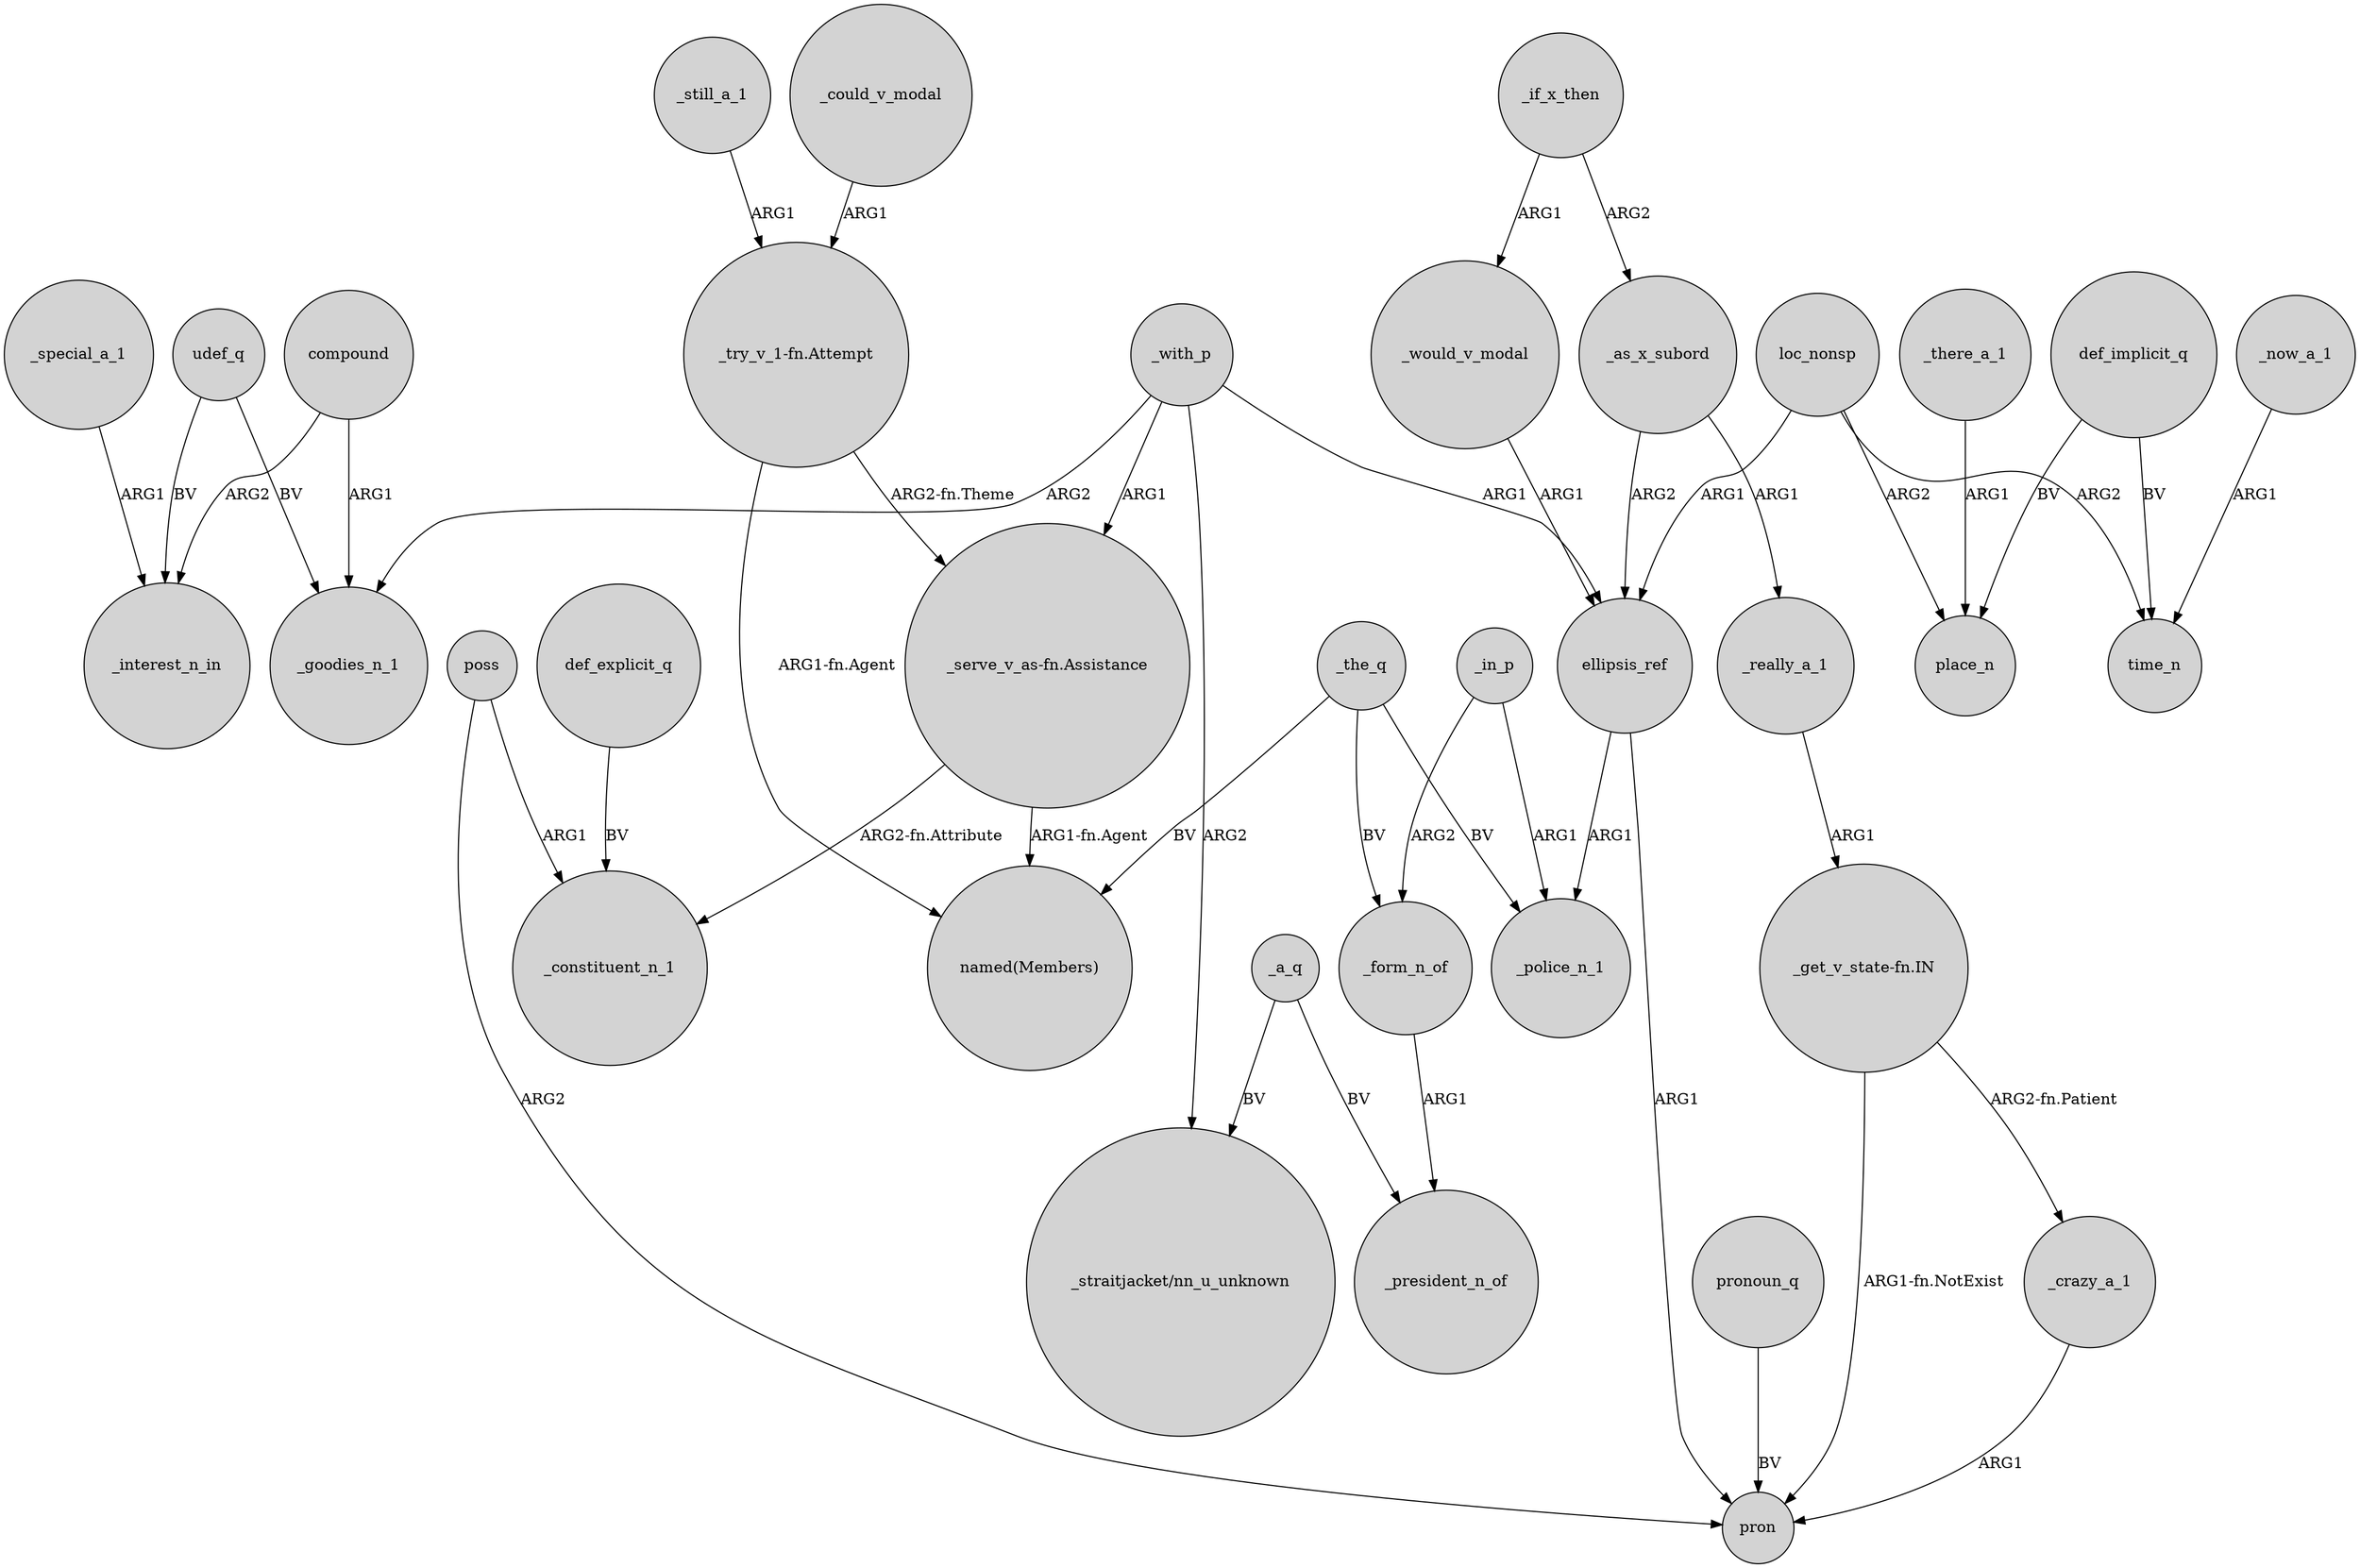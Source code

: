 digraph {
	node [shape=circle style=filled]
	udef_q -> _goodies_n_1 [label=BV]
	"_get_v_state-fn.IN" -> pron [label="ARG1-fn.NotExist"]
	"_serve_v_as-fn.Assistance" -> "named(Members)" [label="ARG1-fn.Agent"]
	_special_a_1 -> _interest_n_in [label=ARG1]
	poss -> pron [label=ARG2]
	_the_q -> _police_n_1 [label=BV]
	_as_x_subord -> _really_a_1 [label=ARG1]
	"_try_v_1-fn.Attempt" -> "named(Members)" [label="ARG1-fn.Agent"]
	"_try_v_1-fn.Attempt" -> "_serve_v_as-fn.Assistance" [label="ARG2-fn.Theme"]
	"_get_v_state-fn.IN" -> _crazy_a_1 [label="ARG2-fn.Patient"]
	ellipsis_ref -> pron [label=ARG1]
	def_explicit_q -> _constituent_n_1 [label=BV]
	loc_nonsp -> ellipsis_ref [label=ARG1]
	def_implicit_q -> place_n [label=BV]
	_with_p -> "_straitjacket/nn_u_unknown" [label=ARG2]
	udef_q -> _interest_n_in [label=BV]
	poss -> _constituent_n_1 [label=ARG1]
	compound -> _interest_n_in [label=ARG2]
	loc_nonsp -> time_n [label=ARG2]
	_really_a_1 -> "_get_v_state-fn.IN" [label=ARG1]
	pronoun_q -> pron [label=BV]
	_if_x_then -> _as_x_subord [label=ARG2]
	_with_p -> "_serve_v_as-fn.Assistance" [label=ARG1]
	_with_p -> _goodies_n_1 [label=ARG2]
	_in_p -> _police_n_1 [label=ARG1]
	_the_q -> "named(Members)" [label=BV]
	_still_a_1 -> "_try_v_1-fn.Attempt" [label=ARG1]
	_in_p -> _form_n_of [label=ARG2]
	_now_a_1 -> time_n [label=ARG1]
	_a_q -> "_straitjacket/nn_u_unknown" [label=BV]
	_would_v_modal -> ellipsis_ref [label=ARG1]
	_a_q -> _president_n_of [label=BV]
	_with_p -> ellipsis_ref [label=ARG1]
	compound -> _goodies_n_1 [label=ARG1]
	loc_nonsp -> place_n [label=ARG2]
	_as_x_subord -> ellipsis_ref [label=ARG2]
	_if_x_then -> _would_v_modal [label=ARG1]
	"_serve_v_as-fn.Assistance" -> _constituent_n_1 [label="ARG2-fn.Attribute"]
	_form_n_of -> _president_n_of [label=ARG1]
	_crazy_a_1 -> pron [label=ARG1]
	_the_q -> _form_n_of [label=BV]
	ellipsis_ref -> _police_n_1 [label=ARG1]
	_there_a_1 -> place_n [label=ARG1]
	def_implicit_q -> time_n [label=BV]
	_could_v_modal -> "_try_v_1-fn.Attempt" [label=ARG1]
}
